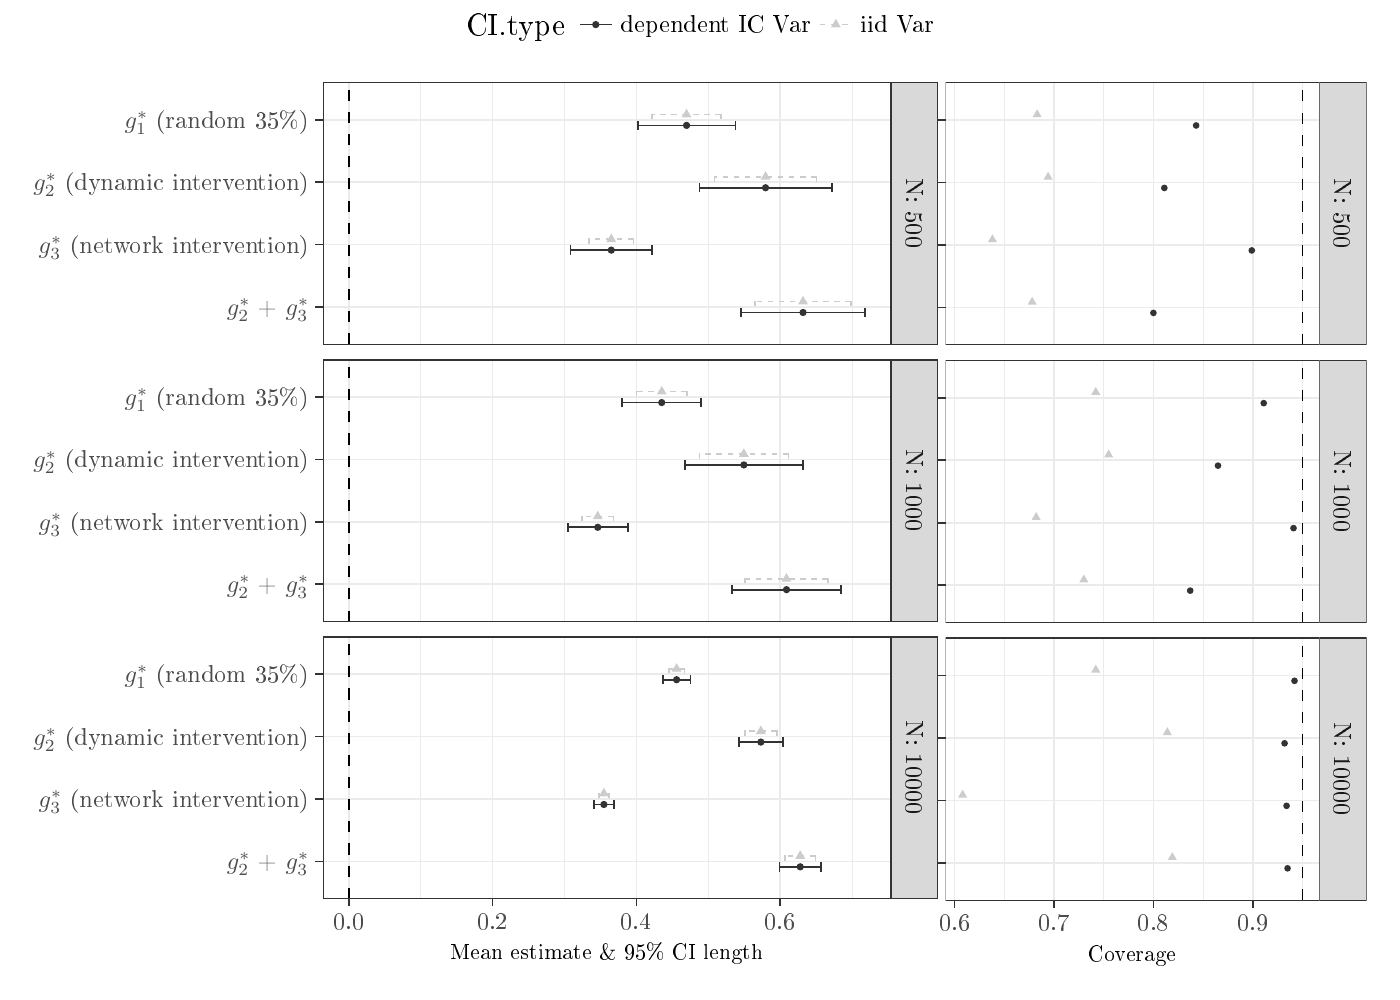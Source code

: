 % Created by tikzDevice version 0.10.1 on 2017-09-20 15:50:57
% !TEX encoding = UTF-8 Unicode
\documentclass[english]{article}
\nonstopmode

\usepackage{tikz}

\usepackage[active,tightpage,psfixbb]{preview}

\PreviewEnvironment{pgfpicture}

\setlength\PreviewBorder{0pt}

\newcommand{\SweaveOpts}[1]{}  % do not interfere with LaTeX
\newcommand{\SweaveInput}[1]{} % because they are not real TeX commands
\newcommand{\Sexpr}[1]{}       % will only be parsed by R

 % \documentclass[a4paper]{article}
\usepackage[T1]{fontenc}
\usepackage[latin9]{inputenc} % \usepackage[utf8]{inputenc}
\usepackage{geometry}
% \geometry{verbose,tmargin=2cm,bmargin=2cm,lmargin=3cm,rmargin=3cm}
\usepackage{amsthm, amsmath,amssymb} % ,amsfonts
\usepackage{setspace}
\usepackage{esint}
\usepackage[authoryear]{natbib}
\onehalfspacing

\makeatletter
\usepackage{authblk}
\usepackage[multiple]{footmisc}
\usepackage{pdflscape}
\usepackage{booktabs}

% \usepackage{jheppub}
%%\usepackage[round]{natbib}
\usepackage[colorlinks=true,urlcolor=blue]{hyperref}
\usepackage{graphicx}
\usepackage{pdflscape}
\usepackage{color}
\usepackage{float}

\definecolor{blue}{rgb}{.2,.2,.7}
\definecolor{red}{rgb}{.7,.2,.2}
\definecolor{green}{rgb}{0,.6,.3}
\definecolor{gray}{rgb}{0.45,0.45,0.45}
\newcommand{\btext}[1]{\textcolor{blue}{#1}}
\newcommand{\rtext}[1]{\textcolor{red}{#1}}
\newcommand{\gtext}[1]{\textcolor{green}{#1}}
\newcommand{\wtext}[1]{\textcolor{white}{#1}}
\newcommand{\old}[1]{\textcolor{gray}{#1}}
\definecolor{gray90}{RGB}{229,229,229}
\definecolor{gray77}{RGB}{196,196,196}
\definecolor{gray60}{RGB}{153,153,153}

\renewcommand{\thefootnote}{\alph{footnote}}
%%\newcommand{\acronym}[1]{\textsc{#1}}
%%\newcommand{\class}[1]{\mbox{\textsf{#1}}}
\newcommand{\code}[1]{\mbox{\texttt{#1}}}
\newcommand{\pkg}[1]{{\normalfont\fontseries{b}\selectfont #1}}
\newcommand{\proglang}[1]{\textsf{#1}}

\newcommand\XOR{\mathbin{\char`\^}}
\newcommand\independent{\protect\mathpalette{\protect\independenT}{\perp}}
\def\independenT#1#2{\mathrel{\rlap{$#1#2$}\mkern2mu{#1#2}}}

\theoremstyle{plain}
\newtheorem*{thm*}{\protect\theoremname}
\theoremstyle{plain}
\newtheorem*{lem*}{\protect\lemmaname}

\makeatother
\usepackage{babel}
\providecommand{\lemmaname}{Lemma}
\providecommand{\theoremname}{Theorem}


%\VignetteEngine{knitr::knitr}
%\VignetteIndexEntry{Introduction}



\begin{document}

\begin{tikzpicture}[x=1pt,y=1pt]
\definecolor{fillColor}{RGB}{255,255,255}
\path[use as bounding box,fill=fillColor,fill opacity=0.00] (0,0) rectangle (505.89,361.35);
\begin{scope}
\path[clip] (  0.00,  0.00) rectangle (505.89,361.35);
\definecolor{fillColor}{RGB}{255,255,255}

\path[fill=fillColor] (162.70,339.55) rectangle (343.19,365.38);
\end{scope}
\begin{scope}
\path[clip] (  0.00,  0.00) rectangle (505.89,361.35);
\definecolor{drawColor}{RGB}{0,0,0}

\node[text=drawColor,anchor=base west,inner sep=0pt, outer sep=0pt, scale=  1.10] at (168.39,348.68) {CI.type};
\end{scope}
\begin{scope}
\path[clip] (  0.00,  0.00) rectangle (505.89,361.35);
\definecolor{fillColor}{RGB}{255,255,255}

\path[fill=fillColor] (208.05,345.24) rectangle (222.51,359.69);
\end{scope}
\begin{scope}
\path[clip] (  0.00,  0.00) rectangle (505.89,361.35);
\definecolor{fillColor}{gray}{0.20}

\path[fill=fillColor] (215.28,352.46) circle (  1.32);
\end{scope}
\begin{scope}
\path[clip] (  0.00,  0.00) rectangle (505.89,361.35);
\definecolor{drawColor}{gray}{0.20}

\path[draw=drawColor,line width= 0.6pt,line join=round] (209.50,352.46) -- (221.06,352.46);
\end{scope}
\begin{scope}
\path[clip] (  0.00,  0.00) rectangle (505.89,361.35);
\definecolor{fillColor}{RGB}{255,255,255}

\path[fill=fillColor] (294.82,345.24) rectangle (309.27,359.69);
\end{scope}
\begin{scope}
\path[clip] (  0.00,  0.00) rectangle (505.89,361.35);
\definecolor{fillColor}{gray}{0.80}

\path[fill=fillColor] (302.04,354.52) --
	(303.82,351.44) --
	(300.27,351.44) --
	cycle;
\end{scope}
\begin{scope}
\path[clip] (  0.00,  0.00) rectangle (505.89,361.35);
\definecolor{drawColor}{gray}{0.80}

\path[draw=drawColor,line width= 0.6pt,dash pattern=on 2pt off 2pt ,line join=round] (296.26,352.46) -- (307.83,352.46);
\end{scope}
\begin{scope}
\path[clip] (  0.00,  0.00) rectangle (505.89,361.35);
\definecolor{drawColor}{RGB}{0,0,0}

\node[text=drawColor,anchor=base west,inner sep=0pt, outer sep=0pt, scale=  0.88] at (224.31,349.43) {dependent IC Var};
\end{scope}
\begin{scope}
\path[clip] (  0.00,  0.00) rectangle (505.89,361.35);
\definecolor{drawColor}{RGB}{0,0,0}

\node[text=drawColor,anchor=base west,inner sep=0pt, outer sep=0pt, scale=  0.88] at (311.08,349.43) {iid Var};
\end{scope}
\begin{scope}
\path[clip] (  0.00,  0.00) rectangle (338.95,343.58);
\definecolor{drawColor}{RGB}{255,255,255}
\definecolor{fillColor}{RGB}{255,255,255}

\path[draw=drawColor,line width= 0.6pt,line join=round,line cap=round,fill=fillColor] (  0.00,  0.00) rectangle (338.95,343.58);
\end{scope}
\begin{scope}
\path[clip] (116.73,236.88) rectangle (321.89,331.53);
\definecolor{fillColor}{RGB}{255,255,255}

\path[fill=fillColor] (116.73,236.88) rectangle (321.89,331.53);
\definecolor{drawColor}{gray}{0.92}

\path[draw=drawColor,line width= 0.3pt,line join=round] (152.03,236.88) --
	(152.03,331.53);

\path[draw=drawColor,line width= 0.3pt,line join=round] (203.97,236.88) --
	(203.97,331.53);

\path[draw=drawColor,line width= 0.3pt,line join=round] (255.92,236.88) --
	(255.92,331.53);

\path[draw=drawColor,line width= 0.3pt,line join=round] (307.86,236.88) --
	(307.86,331.53);

\path[draw=drawColor,line width= 0.6pt,line join=round] (116.73,250.40) --
	(321.89,250.40);

\path[draw=drawColor,line width= 0.6pt,line join=round] (116.73,272.94) --
	(321.89,272.94);

\path[draw=drawColor,line width= 0.6pt,line join=round] (116.73,295.47) --
	(321.89,295.47);

\path[draw=drawColor,line width= 0.6pt,line join=round] (116.73,318.01) --
	(321.89,318.01);

\path[draw=drawColor,line width= 0.6pt,line join=round] (126.06,236.88) --
	(126.06,331.53);

\path[draw=drawColor,line width= 0.6pt,line join=round] (178.00,236.88) --
	(178.00,331.53);

\path[draw=drawColor,line width= 0.6pt,line join=round] (229.94,236.88) --
	(229.94,331.53);

\path[draw=drawColor,line width= 0.6pt,line join=round] (281.89,236.88) --
	(281.89,331.53);
\definecolor{fillColor}{gray}{0.80}

\path[fill=fillColor] (290.17,254.42) --
	(291.94,251.35) --
	(288.39,251.35) --
	cycle;
\definecolor{fillColor}{gray}{0.20}

\path[fill=fillColor] (290.17,248.43) circle (  1.32);
\definecolor{fillColor}{gray}{0.80}

\path[fill=fillColor] (220.88,276.96) --
	(222.66,273.88) --
	(219.11,273.88) --
	cycle;
\definecolor{fillColor}{gray}{0.20}

\path[fill=fillColor] (220.88,270.96) circle (  1.32);
\definecolor{fillColor}{gray}{0.80}

\path[fill=fillColor] (276.63,299.50) --
	(278.41,296.42) --
	(274.86,296.42) --
	cycle;
\definecolor{fillColor}{gray}{0.20}

\path[fill=fillColor] (276.63,293.50) circle (  1.32);
\definecolor{fillColor}{gray}{0.80}

\path[fill=fillColor] (248.09,322.04) --
	(249.87,318.96) --
	(246.31,318.96) --
	cycle;
\definecolor{fillColor}{gray}{0.20}

\path[fill=fillColor] (248.09,316.04) circle (  1.32);
\definecolor{drawColor}{gray}{0.80}

\path[draw=drawColor,line width= 0.6pt,dash pattern=on 2pt off 2pt ,line join=round] (307.43,250.68) --
	(307.43,254.06);

\path[draw=drawColor,line width= 0.6pt,dash pattern=on 2pt off 2pt ,line join=round] (307.43,252.37) --
	(272.91,252.37);

\path[draw=drawColor,line width= 0.6pt,dash pattern=on 2pt off 2pt ,line join=round] (272.91,250.68) --
	(272.91,254.06);
\definecolor{drawColor}{gray}{0.20}

\path[draw=drawColor,line width= 0.6pt,line join=round] (312.56,246.74) --
	(312.56,250.12);

\path[draw=drawColor,line width= 0.6pt,line join=round] (312.56,248.43) --
	(267.77,248.43);

\path[draw=drawColor,line width= 0.6pt,line join=round] (267.77,246.74) --
	(267.77,250.12);
\definecolor{drawColor}{gray}{0.80}

\path[draw=drawColor,line width= 0.6pt,dash pattern=on 2pt off 2pt ,line join=round] (228.91,273.22) --
	(228.91,276.60);

\path[draw=drawColor,line width= 0.6pt,dash pattern=on 2pt off 2pt ,line join=round] (228.91,274.91) --
	(212.86,274.91);

\path[draw=drawColor,line width= 0.6pt,dash pattern=on 2pt off 2pt ,line join=round] (212.86,273.22) --
	(212.86,276.60);
\definecolor{drawColor}{gray}{0.20}

\path[draw=drawColor,line width= 0.6pt,line join=round] (235.66,269.27) --
	(235.66,272.66);

\path[draw=drawColor,line width= 0.6pt,line join=round] (235.66,270.96) --
	(206.11,270.96);

\path[draw=drawColor,line width= 0.6pt,line join=round] (206.11,269.27) --
	(206.11,272.66);
\definecolor{drawColor}{gray}{0.80}

\path[draw=drawColor,line width= 0.6pt,dash pattern=on 2pt off 2pt ,line join=round] (295.08,295.76) --
	(295.08,299.14);

\path[draw=drawColor,line width= 0.6pt,dash pattern=on 2pt off 2pt ,line join=round] (295.08,297.45) --
	(258.19,297.45);

\path[draw=drawColor,line width= 0.6pt,dash pattern=on 2pt off 2pt ,line join=round] (258.19,295.76) --
	(258.19,299.14);
\definecolor{drawColor}{gray}{0.20}

\path[draw=drawColor,line width= 0.6pt,line join=round] (300.55,291.81) --
	(300.55,295.19);

\path[draw=drawColor,line width= 0.6pt,line join=round] (300.55,293.50) --
	(252.72,293.50);

\path[draw=drawColor,line width= 0.6pt,line join=round] (252.72,291.81) --
	(252.72,295.19);
\definecolor{drawColor}{gray}{0.80}

\path[draw=drawColor,line width= 0.6pt,dash pattern=on 2pt off 2pt ,line join=round] (260.53,318.29) --
	(260.53,321.67);

\path[draw=drawColor,line width= 0.6pt,dash pattern=on 2pt off 2pt ,line join=round] (260.53,319.98) --
	(235.65,319.98);

\path[draw=drawColor,line width= 0.6pt,dash pattern=on 2pt off 2pt ,line join=round] (235.65,318.29) --
	(235.65,321.67);
\definecolor{drawColor}{gray}{0.20}

\path[draw=drawColor,line width= 0.6pt,line join=round] (265.74,314.35) --
	(265.74,317.73);

\path[draw=drawColor,line width= 0.6pt,line join=round] (265.74,316.04) --
	(230.43,316.04);

\path[draw=drawColor,line width= 0.6pt,line join=round] (230.43,314.35) --
	(230.43,317.73);
\definecolor{drawColor}{RGB}{0,0,0}

\path[draw=drawColor,line width= 0.6pt,dash pattern=on 4pt off 4pt ,line join=round] (126.06,236.88) -- (126.06,331.53);
\definecolor{drawColor}{gray}{0.20}

\path[draw=drawColor,line width= 0.6pt,line join=round,line cap=round] (116.73,236.88) rectangle (321.89,331.53);
\end{scope}
\begin{scope}
\path[clip] (116.73,136.72) rectangle (321.89,231.38);
\definecolor{fillColor}{RGB}{255,255,255}

\path[fill=fillColor] (116.73,136.72) rectangle (321.89,231.38);
\definecolor{drawColor}{gray}{0.92}

\path[draw=drawColor,line width= 0.3pt,line join=round] (152.03,136.72) --
	(152.03,231.38);

\path[draw=drawColor,line width= 0.3pt,line join=round] (203.97,136.72) --
	(203.97,231.38);

\path[draw=drawColor,line width= 0.3pt,line join=round] (255.92,136.72) --
	(255.92,231.38);

\path[draw=drawColor,line width= 0.3pt,line join=round] (307.86,136.72) --
	(307.86,231.38);

\path[draw=drawColor,line width= 0.6pt,line join=round] (116.73,150.24) --
	(321.89,150.24);

\path[draw=drawColor,line width= 0.6pt,line join=round] (116.73,172.78) --
	(321.89,172.78);

\path[draw=drawColor,line width= 0.6pt,line join=round] (116.73,195.32) --
	(321.89,195.32);

\path[draw=drawColor,line width= 0.6pt,line join=round] (116.73,217.86) --
	(321.89,217.86);

\path[draw=drawColor,line width= 0.6pt,line join=round] (126.06,136.72) --
	(126.06,231.38);

\path[draw=drawColor,line width= 0.6pt,line join=round] (178.00,136.72) --
	(178.00,231.38);

\path[draw=drawColor,line width= 0.6pt,line join=round] (229.94,136.72) --
	(229.94,231.38);

\path[draw=drawColor,line width= 0.6pt,line join=round] (281.89,136.72) --
	(281.89,231.38);
\definecolor{fillColor}{gray}{0.80}

\path[fill=fillColor] (284.20,154.27) --
	(285.97,151.19) --
	(282.42,151.19) --
	cycle;
\definecolor{fillColor}{gray}{0.20}

\path[fill=fillColor] (284.20,148.27) circle (  1.32);
\definecolor{fillColor}{gray}{0.80}

\path[fill=fillColor] (216.00,176.80) --
	(217.77,173.73) --
	(214.22,173.73) --
	cycle;
\definecolor{fillColor}{gray}{0.20}

\path[fill=fillColor] (216.00,170.81) circle (  1.32);
\definecolor{fillColor}{gray}{0.80}

\path[fill=fillColor] (268.80,199.34) --
	(270.58,196.26) --
	(267.02,196.26) --
	cycle;
\definecolor{fillColor}{gray}{0.20}

\path[fill=fillColor] (268.80,193.35) circle (  1.32);
\definecolor{fillColor}{gray}{0.80}

\path[fill=fillColor] (239.11,221.88) --
	(240.89,218.80) --
	(237.33,218.80) --
	cycle;
\definecolor{fillColor}{gray}{0.20}

\path[fill=fillColor] (239.11,215.88) circle (  1.32);
\definecolor{drawColor}{gray}{0.80}

\path[draw=drawColor,line width= 0.6pt,dash pattern=on 2pt off 2pt ,line join=round] (299.11,150.53) --
	(299.11,153.91);

\path[draw=drawColor,line width= 0.6pt,dash pattern=on 2pt off 2pt ,line join=round] (299.11,152.22) --
	(269.28,152.22);

\path[draw=drawColor,line width= 0.6pt,dash pattern=on 2pt off 2pt ,line join=round] (269.28,150.53) --
	(269.28,153.91);
\definecolor{drawColor}{gray}{0.20}

\path[draw=drawColor,line width= 0.6pt,line join=round] (304.01,146.58) --
	(304.01,149.96);

\path[draw=drawColor,line width= 0.6pt,line join=round] (304.01,148.27) --
	(264.39,148.27);

\path[draw=drawColor,line width= 0.6pt,line join=round] (264.39,146.58) --
	(264.39,149.96);
\definecolor{drawColor}{gray}{0.80}

\path[draw=drawColor,line width= 0.6pt,dash pattern=on 2pt off 2pt ,line join=round] (221.63,173.06) --
	(221.63,176.44);

\path[draw=drawColor,line width= 0.6pt,dash pattern=on 2pt off 2pt ,line join=round] (221.63,174.75) --
	(210.37,174.75);

\path[draw=drawColor,line width= 0.6pt,dash pattern=on 2pt off 2pt ,line join=round] (210.37,173.06) --
	(210.37,176.44);
\definecolor{drawColor}{gray}{0.20}

\path[draw=drawColor,line width= 0.6pt,line join=round] (226.85,169.12) --
	(226.85,172.50);

\path[draw=drawColor,line width= 0.6pt,line join=round] (226.85,170.81) --
	(205.14,170.81);

\path[draw=drawColor,line width= 0.6pt,line join=round] (205.14,169.12) --
	(205.14,172.50);
\definecolor{drawColor}{gray}{0.80}

\path[draw=drawColor,line width= 0.6pt,dash pattern=on 2pt off 2pt ,line join=round] (284.88,195.60) --
	(284.88,198.98);

\path[draw=drawColor,line width= 0.6pt,dash pattern=on 2pt off 2pt ,line join=round] (284.88,197.29) --
	(252.72,197.29);

\path[draw=drawColor,line width= 0.6pt,dash pattern=on 2pt off 2pt ,line join=round] (252.72,195.60) --
	(252.72,198.98);
\definecolor{drawColor}{gray}{0.20}

\path[draw=drawColor,line width= 0.6pt,line join=round] (290.17,191.66) --
	(290.17,195.04);

\path[draw=drawColor,line width= 0.6pt,line join=round] (290.17,193.35) --
	(247.43,193.35);

\path[draw=drawColor,line width= 0.6pt,line join=round] (247.43,191.66) --
	(247.43,195.04);
\definecolor{drawColor}{gray}{0.80}

\path[draw=drawColor,line width= 0.6pt,dash pattern=on 2pt off 2pt ,line join=round] (248.25,218.14) --
	(248.25,221.52);

\path[draw=drawColor,line width= 0.6pt,dash pattern=on 2pt off 2pt ,line join=round] (248.25,219.83) --
	(229.97,219.83);

\path[draw=drawColor,line width= 0.6pt,dash pattern=on 2pt off 2pt ,line join=round] (229.97,218.14) --
	(229.97,221.52);
\definecolor{drawColor}{gray}{0.20}

\path[draw=drawColor,line width= 0.6pt,line join=round] (253.35,214.19) --
	(253.35,217.57);

\path[draw=drawColor,line width= 0.6pt,line join=round] (253.35,215.88) --
	(224.86,215.88);

\path[draw=drawColor,line width= 0.6pt,line join=round] (224.86,214.19) --
	(224.86,217.57);
\definecolor{drawColor}{RGB}{0,0,0}

\path[draw=drawColor,line width= 0.6pt,dash pattern=on 4pt off 4pt ,line join=round] (126.06,136.72) -- (126.06,231.38);
\definecolor{drawColor}{gray}{0.20}

\path[draw=drawColor,line width= 0.6pt,line join=round,line cap=round] (116.73,136.72) rectangle (321.89,231.38);
\end{scope}
\begin{scope}
\path[clip] (116.73, 36.56) rectangle (321.89,131.22);
\definecolor{fillColor}{RGB}{255,255,255}

\path[fill=fillColor] (116.73, 36.56) rectangle (321.89,131.22);
\definecolor{drawColor}{gray}{0.92}

\path[draw=drawColor,line width= 0.3pt,line join=round] (152.03, 36.56) --
	(152.03,131.22);

\path[draw=drawColor,line width= 0.3pt,line join=round] (203.97, 36.56) --
	(203.97,131.22);

\path[draw=drawColor,line width= 0.3pt,line join=round] (255.92, 36.56) --
	(255.92,131.22);

\path[draw=drawColor,line width= 0.3pt,line join=round] (307.86, 36.56) --
	(307.86,131.22);

\path[draw=drawColor,line width= 0.6pt,line join=round] (116.73, 50.09) --
	(321.89, 50.09);

\path[draw=drawColor,line width= 0.6pt,line join=round] (116.73, 72.62) --
	(321.89, 72.62);

\path[draw=drawColor,line width= 0.6pt,line join=round] (116.73, 95.16) --
	(321.89, 95.16);

\path[draw=drawColor,line width= 0.6pt,line join=round] (116.73,117.70) --
	(321.89,117.70);

\path[draw=drawColor,line width= 0.6pt,line join=round] (126.06, 36.56) --
	(126.06,131.22);

\path[draw=drawColor,line width= 0.6pt,line join=round] (178.00, 36.56) --
	(178.00,131.22);

\path[draw=drawColor,line width= 0.6pt,line join=round] (229.94, 36.56) --
	(229.94,131.22);

\path[draw=drawColor,line width= 0.6pt,line join=round] (281.89, 36.56) --
	(281.89,131.22);
\definecolor{fillColor}{gray}{0.80}

\path[fill=fillColor] (289.16, 54.11) --
	(290.94, 51.03) --
	(287.38, 51.03) --
	cycle;
\definecolor{fillColor}{gray}{0.20}

\path[fill=fillColor] (289.16, 48.12) circle (  1.32);
\definecolor{fillColor}{gray}{0.80}

\path[fill=fillColor] (218.22, 76.65) --
	(220.00, 73.57) --
	(216.44, 73.57) --
	cycle;
\definecolor{fillColor}{gray}{0.20}

\path[fill=fillColor] (218.22, 70.65) circle (  1.32);
\definecolor{fillColor}{gray}{0.80}

\path[fill=fillColor] (274.93, 99.19) --
	(276.71, 96.11) --
	(273.15, 96.11) --
	cycle;
\definecolor{fillColor}{gray}{0.20}

\path[fill=fillColor] (274.93, 93.19) circle (  1.32);
\definecolor{fillColor}{gray}{0.80}

\path[fill=fillColor] (244.49,121.72) --
	(246.27,118.64) --
	(242.71,118.64) --
	cycle;
\definecolor{fillColor}{gray}{0.20}

\path[fill=fillColor] (244.49,115.73) circle (  1.32);
\definecolor{drawColor}{gray}{0.80}

\path[draw=drawColor,line width= 0.6pt,dash pattern=on 2pt off 2pt ,line join=round] (294.70, 50.37) --
	(294.70, 53.75);

\path[draw=drawColor,line width= 0.6pt,dash pattern=on 2pt off 2pt ,line join=round] (294.70, 52.06) --
	(283.62, 52.06);

\path[draw=drawColor,line width= 0.6pt,dash pattern=on 2pt off 2pt ,line join=round] (283.62, 50.37) --
	(283.62, 53.75);
\definecolor{drawColor}{gray}{0.20}

\path[draw=drawColor,line width= 0.6pt,line join=round] (296.69, 46.42) --
	(296.69, 49.81);

\path[draw=drawColor,line width= 0.6pt,line join=round] (296.69, 48.12) --
	(281.62, 48.12);

\path[draw=drawColor,line width= 0.6pt,line join=round] (281.62, 46.42) --
	(281.62, 49.81);
\definecolor{drawColor}{gray}{0.80}

\path[draw=drawColor,line width= 0.6pt,dash pattern=on 2pt off 2pt ,line join=round] (220.00, 72.91) --
	(220.00, 76.29);

\path[draw=drawColor,line width= 0.6pt,dash pattern=on 2pt off 2pt ,line join=round] (220.00, 74.60) --
	(216.44, 74.60);

\path[draw=drawColor,line width= 0.6pt,dash pattern=on 2pt off 2pt ,line join=round] (216.44, 72.91) --
	(216.44, 76.29);
\definecolor{drawColor}{gray}{0.20}

\path[draw=drawColor,line width= 0.6pt,line join=round] (221.85, 68.96) --
	(221.85, 72.34);

\path[draw=drawColor,line width= 0.6pt,line join=round] (221.85, 70.65) --
	(214.59, 70.65);

\path[draw=drawColor,line width= 0.6pt,line join=round] (214.59, 68.96) --
	(214.59, 72.34);
\definecolor{drawColor}{gray}{0.80}

\path[draw=drawColor,line width= 0.6pt,dash pattern=on 2pt off 2pt ,line join=round] (280.69, 95.44) --
	(280.69, 98.82);

\path[draw=drawColor,line width= 0.6pt,dash pattern=on 2pt off 2pt ,line join=round] (280.69, 97.13) --
	(269.16, 97.13);

\path[draw=drawColor,line width= 0.6pt,dash pattern=on 2pt off 2pt ,line join=round] (269.16, 95.44) --
	(269.16, 98.82);
\definecolor{drawColor}{gray}{0.20}

\path[draw=drawColor,line width= 0.6pt,line join=round] (282.84, 91.50) --
	(282.84, 94.88);

\path[draw=drawColor,line width= 0.6pt,line join=round] (282.84, 93.19) --
	(267.02, 93.19);

\path[draw=drawColor,line width= 0.6pt,line join=round] (267.02, 91.50) --
	(267.02, 94.88);
\definecolor{drawColor}{gray}{0.80}

\path[draw=drawColor,line width= 0.6pt,dash pattern=on 2pt off 2pt ,line join=round] (247.34,117.98) --
	(247.34,121.36);

\path[draw=drawColor,line width= 0.6pt,dash pattern=on 2pt off 2pt ,line join=round] (247.34,119.67) --
	(241.64,119.67);

\path[draw=drawColor,line width= 0.6pt,dash pattern=on 2pt off 2pt ,line join=round] (241.64,117.98) --
	(241.64,121.36);
\definecolor{drawColor}{gray}{0.20}

\path[draw=drawColor,line width= 0.6pt,line join=round] (249.50,114.04) --
	(249.50,117.42);

\path[draw=drawColor,line width= 0.6pt,line join=round] (249.50,115.73) --
	(239.48,115.73);

\path[draw=drawColor,line width= 0.6pt,line join=round] (239.48,114.04) --
	(239.48,117.42);
\definecolor{drawColor}{RGB}{0,0,0}

\path[draw=drawColor,line width= 0.6pt,dash pattern=on 4pt off 4pt ,line join=round] (126.06, 36.56) -- (126.06,131.22);
\definecolor{drawColor}{gray}{0.20}

\path[draw=drawColor,line width= 0.6pt,line join=round,line cap=round] (116.73, 36.56) rectangle (321.89,131.22);
\end{scope}
\begin{scope}
\path[clip] (321.89,236.88) rectangle (338.95,331.53);
\definecolor{drawColor}{gray}{0.20}
\definecolor{fillColor}{gray}{0.85}

\path[draw=drawColor,line width= 0.6pt,line join=round,line cap=round,fill=fillColor] (321.89,236.88) rectangle (338.95,331.53);
\definecolor{drawColor}{gray}{0.10}

\node[text=drawColor,rotate=-90.00,anchor=base,inner sep=0pt, outer sep=0pt, scale=  0.88] at (327.39,284.21) {N: 500};
\end{scope}
\begin{scope}
\path[clip] (321.89,136.72) rectangle (338.95,231.38);
\definecolor{drawColor}{gray}{0.20}
\definecolor{fillColor}{gray}{0.85}

\path[draw=drawColor,line width= 0.6pt,line join=round,line cap=round,fill=fillColor] (321.89,136.72) rectangle (338.95,231.38);
\definecolor{drawColor}{gray}{0.10}

\node[text=drawColor,rotate=-90.00,anchor=base,inner sep=0pt, outer sep=0pt, scale=  0.88] at (327.39,184.05) {N: 1000};
\end{scope}
\begin{scope}
\path[clip] (321.89, 36.56) rectangle (338.95,131.22);
\definecolor{drawColor}{gray}{0.20}
\definecolor{fillColor}{gray}{0.85}

\path[draw=drawColor,line width= 0.6pt,line join=round,line cap=round,fill=fillColor] (321.89, 36.56) rectangle (338.95,131.22);
\definecolor{drawColor}{gray}{0.10}

\node[text=drawColor,rotate=-90.00,anchor=base,inner sep=0pt, outer sep=0pt, scale=  0.88] at (327.39, 83.89) {N: 10000};
\end{scope}
\begin{scope}
\path[clip] (  0.00,  0.00) rectangle (505.89,361.35);
\definecolor{drawColor}{gray}{0.20}

\path[draw=drawColor,line width= 0.6pt,line join=round] (126.06, 33.81) --
	(126.06, 36.56);

\path[draw=drawColor,line width= 0.6pt,line join=round] (178.00, 33.81) --
	(178.00, 36.56);

\path[draw=drawColor,line width= 0.6pt,line join=round] (229.94, 33.81) --
	(229.94, 36.56);

\path[draw=drawColor,line width= 0.6pt,line join=round] (281.89, 33.81) --
	(281.89, 36.56);
\end{scope}
\begin{scope}
\path[clip] (  0.00,  0.00) rectangle (505.89,361.35);
\definecolor{drawColor}{gray}{0.30}

\node[text=drawColor,anchor=base,inner sep=0pt, outer sep=0pt, scale=  0.88] at (126.06, 25.55) {0.0};

\node[text=drawColor,anchor=base,inner sep=0pt, outer sep=0pt, scale=  0.88] at (178.00, 25.55) {0.2};

\node[text=drawColor,anchor=base,inner sep=0pt, outer sep=0pt, scale=  0.88] at (229.94, 25.55) {0.4};

\node[text=drawColor,anchor=base,inner sep=0pt, outer sep=0pt, scale=  0.88] at (281.89, 25.55) {0.6};
\end{scope}
\begin{scope}
\path[clip] (  0.00,  0.00) rectangle (505.89,361.35);
\definecolor{drawColor}{gray}{0.30}

\node[text=drawColor,anchor=base east,inner sep=0pt, outer sep=0pt, scale=  0.88] at (111.78,247.37) {$g^*_2$ + $g^*_3$};

\node[text=drawColor,anchor=base east,inner sep=0pt, outer sep=0pt, scale=  0.88] at (111.78,269.91) {$g^*_3$ (network intervention)};

\node[text=drawColor,anchor=base east,inner sep=0pt, outer sep=0pt, scale=  0.88] at (111.78,292.44) {$g^*_2$ (dynamic intervention)};

\node[text=drawColor,anchor=base east,inner sep=0pt, outer sep=0pt, scale=  0.88] at (111.78,314.98) {$g^*_1$ (random 35\%)};
\end{scope}
\begin{scope}
\path[clip] (  0.00,  0.00) rectangle (505.89,361.35);
\definecolor{drawColor}{gray}{0.20}

\path[draw=drawColor,line width= 0.6pt,line join=round] (113.98,250.40) --
	(116.73,250.40);

\path[draw=drawColor,line width= 0.6pt,line join=round] (113.98,272.94) --
	(116.73,272.94);

\path[draw=drawColor,line width= 0.6pt,line join=round] (113.98,295.47) --
	(116.73,295.47);

\path[draw=drawColor,line width= 0.6pt,line join=round] (113.98,318.01) --
	(116.73,318.01);
\end{scope}
\begin{scope}
\path[clip] (  0.00,  0.00) rectangle (505.89,361.35);
\definecolor{drawColor}{gray}{0.30}

\node[text=drawColor,anchor=base east,inner sep=0pt, outer sep=0pt, scale=  0.88] at (111.78,147.21) {$g^*_2$ + $g^*_3$};

\node[text=drawColor,anchor=base east,inner sep=0pt, outer sep=0pt, scale=  0.88] at (111.78,169.75) {$g^*_3$ (network intervention)};

\node[text=drawColor,anchor=base east,inner sep=0pt, outer sep=0pt, scale=  0.88] at (111.78,192.29) {$g^*_2$ (dynamic intervention)};

\node[text=drawColor,anchor=base east,inner sep=0pt, outer sep=0pt, scale=  0.88] at (111.78,214.82) {$g^*_1$ (random 35\%)};
\end{scope}
\begin{scope}
\path[clip] (  0.00,  0.00) rectangle (505.89,361.35);
\definecolor{drawColor}{gray}{0.20}

\path[draw=drawColor,line width= 0.6pt,line join=round] (113.98,150.24) --
	(116.73,150.24);

\path[draw=drawColor,line width= 0.6pt,line join=round] (113.98,172.78) --
	(116.73,172.78);

\path[draw=drawColor,line width= 0.6pt,line join=round] (113.98,195.32) --
	(116.73,195.32);

\path[draw=drawColor,line width= 0.6pt,line join=round] (113.98,217.86) --
	(116.73,217.86);
\end{scope}
\begin{scope}
\path[clip] (  0.00,  0.00) rectangle (505.89,361.35);
\definecolor{drawColor}{gray}{0.30}

\node[text=drawColor,anchor=base east,inner sep=0pt, outer sep=0pt, scale=  0.88] at (111.78, 47.06) {$g^*_2$ + $g^*_3$};

\node[text=drawColor,anchor=base east,inner sep=0pt, outer sep=0pt, scale=  0.88] at (111.78, 69.59) {$g^*_3$ (network intervention)};

\node[text=drawColor,anchor=base east,inner sep=0pt, outer sep=0pt, scale=  0.88] at (111.78, 92.13) {$g^*_2$ (dynamic intervention)};

\node[text=drawColor,anchor=base east,inner sep=0pt, outer sep=0pt, scale=  0.88] at (111.78,114.67) {$g^*_1$ (random 35\%)};
\end{scope}
\begin{scope}
\path[clip] (  0.00,  0.00) rectangle (505.89,361.35);
\definecolor{drawColor}{gray}{0.20}

\path[draw=drawColor,line width= 0.6pt,line join=round] (113.98, 50.09) --
	(116.73, 50.09);

\path[draw=drawColor,line width= 0.6pt,line join=round] (113.98, 72.62) --
	(116.73, 72.62);

\path[draw=drawColor,line width= 0.6pt,line join=round] (113.98, 95.16) --
	(116.73, 95.16);

\path[draw=drawColor,line width= 0.6pt,line join=round] (113.98,117.70) --
	(116.73,117.70);
\end{scope}
\begin{scope}
\path[clip] (  0.00,  0.00) rectangle (505.89,361.35);
\definecolor{drawColor}{RGB}{0,0,0}

\node[text=drawColor,anchor=base,inner sep=0pt, outer sep=0pt, scale=  0.80] at (219.31, 14.54) {Mean estimate \& 95\% CI length};
\end{scope}
\begin{scope}
\path[clip] (338.95,  0.00) rectangle (505.89,343.58);
\definecolor{drawColor}{RGB}{255,255,255}
\definecolor{fillColor}{RGB}{255,255,255}

\path[draw=drawColor,line width= 0.6pt,line join=round,line cap=round,fill=fillColor] (338.95,  0.00) rectangle (505.89,343.58);
\end{scope}
\begin{scope}
\path[clip] (341.70,236.69) rectangle (476.78,331.53);
\definecolor{fillColor}{RGB}{255,255,255}

\path[fill=fillColor] (341.70,236.69) rectangle (476.78,331.53);
\definecolor{drawColor}{gray}{0.92}

\path[draw=drawColor,line width= 0.3pt,line join=round] (362.92,236.69) --
	(362.92,331.53);

\path[draw=drawColor,line width= 0.3pt,line join=round] (398.83,236.69) --
	(398.83,331.53);

\path[draw=drawColor,line width= 0.3pt,line join=round] (434.74,236.69) --
	(434.74,331.53);

\path[draw=drawColor,line width= 0.3pt,line join=round] (470.64,236.69) --
	(470.64,331.53);

\path[draw=drawColor,line width= 0.6pt,line join=round] (341.70,250.24) --
	(476.78,250.24);

\path[draw=drawColor,line width= 0.6pt,line join=round] (341.70,272.82) --
	(476.78,272.82);

\path[draw=drawColor,line width= 0.6pt,line join=round] (341.70,295.40) --
	(476.78,295.40);

\path[draw=drawColor,line width= 0.6pt,line join=round] (341.70,317.98) --
	(476.78,317.98);

\path[draw=drawColor,line width= 0.6pt,line join=round] (344.96,236.69) --
	(344.96,331.53);

\path[draw=drawColor,line width= 0.6pt,line join=round] (380.87,236.69) --
	(380.87,331.53);

\path[draw=drawColor,line width= 0.6pt,line join=round] (416.78,236.69) --
	(416.78,331.53);

\path[draw=drawColor,line width= 0.6pt,line join=round] (452.69,236.69) --
	(452.69,331.53);
\definecolor{fillColor}{gray}{0.80}

\path[fill=fillColor] (372.97,254.10) --
	(374.61,251.27) --
	(371.34,251.27) --
	cycle;
\definecolor{fillColor}{gray}{0.20}

\path[fill=fillColor] (416.78,248.27) circle (  1.21);
\definecolor{fillColor}{gray}{0.80}

\path[fill=fillColor] (358.61,276.68) --
	(360.24,273.86) --
	(356.98,273.86) --
	cycle;
\definecolor{fillColor}{gray}{0.20}

\path[fill=fillColor] (452.33,270.85) circle (  1.21);
\definecolor{fillColor}{gray}{0.80}

\path[fill=fillColor] (378.72,299.26) --
	(380.35,296.44) --
	(377.09,296.44) --
	cycle;
\definecolor{fillColor}{gray}{0.20}

\path[fill=fillColor] (420.73,293.43) circle (  1.21);
\definecolor{fillColor}{gray}{0.80}

\path[fill=fillColor] (374.77,321.85) --
	(376.40,319.02) --
	(373.14,319.02) --
	cycle;
\definecolor{fillColor}{gray}{0.20}

\path[fill=fillColor] (432.22,316.01) circle (  1.21);
\definecolor{drawColor}{RGB}{0,0,0}

\path[draw=drawColor,line width= 0.6pt,dash pattern=on 4pt off 4pt ,line join=round] (470.64,236.69) -- (470.64,331.53);
\definecolor{drawColor}{gray}{0.20}

\path[draw=drawColor,line width= 0.6pt,line join=round,line cap=round] (341.70,236.69) rectangle (476.78,331.53);
\end{scope}
\begin{scope}
\path[clip] (341.70,136.35) rectangle (476.78,231.19);
\definecolor{fillColor}{RGB}{255,255,255}

\path[fill=fillColor] (341.70,136.35) rectangle (476.78,231.19);
\definecolor{drawColor}{gray}{0.92}

\path[draw=drawColor,line width= 0.3pt,line join=round] (362.92,136.35) --
	(362.92,231.19);

\path[draw=drawColor,line width= 0.3pt,line join=round] (398.83,136.35) --
	(398.83,231.19);

\path[draw=drawColor,line width= 0.3pt,line join=round] (434.74,136.35) --
	(434.74,231.19);

\path[draw=drawColor,line width= 0.3pt,line join=round] (470.64,136.35) --
	(470.64,231.19);

\path[draw=drawColor,line width= 0.6pt,line join=round] (341.70,149.90) --
	(476.78,149.90);

\path[draw=drawColor,line width= 0.6pt,line join=round] (341.70,172.48) --
	(476.78,172.48);

\path[draw=drawColor,line width= 0.6pt,line join=round] (341.70,195.06) --
	(476.78,195.06);

\path[draw=drawColor,line width= 0.6pt,line join=round] (341.70,217.64) --
	(476.78,217.64);

\path[draw=drawColor,line width= 0.6pt,line join=round] (344.96,136.35) --
	(344.96,231.19);

\path[draw=drawColor,line width= 0.6pt,line join=round] (380.87,136.35) --
	(380.87,231.19);

\path[draw=drawColor,line width= 0.6pt,line join=round] (416.78,136.35) --
	(416.78,231.19);

\path[draw=drawColor,line width= 0.6pt,line join=round] (452.69,136.35) --
	(452.69,231.19);
\definecolor{fillColor}{gray}{0.80}

\path[fill=fillColor] (391.65,153.76) --
	(393.28,150.93) --
	(390.01,150.93) --
	cycle;
\definecolor{fillColor}{gray}{0.20}

\path[fill=fillColor] (430.07,147.92) circle (  1.21);
\definecolor{fillColor}{gray}{0.80}

\path[fill=fillColor] (374.41,176.34) --
	(376.04,173.51) --
	(372.78,173.51) --
	cycle;
\definecolor{fillColor}{gray}{0.20}

\path[fill=fillColor] (467.41,170.51) circle (  1.21);
\definecolor{fillColor}{gray}{0.80}

\path[fill=fillColor] (400.62,198.92) --
	(402.26,196.10) --
	(398.99,196.10) --
	cycle;
\definecolor{fillColor}{gray}{0.20}

\path[fill=fillColor] (440.12,193.09) circle (  1.21);
\definecolor{fillColor}{gray}{0.80}

\path[fill=fillColor] (395.95,221.50) --
	(397.59,218.68) --
	(394.32,218.68) --
	cycle;
\definecolor{fillColor}{gray}{0.20}

\path[fill=fillColor] (456.64,215.67) circle (  1.21);
\definecolor{drawColor}{RGB}{0,0,0}

\path[draw=drawColor,line width= 0.6pt,dash pattern=on 4pt off 4pt ,line join=round] (470.64,136.35) -- (470.64,231.19);
\definecolor{drawColor}{gray}{0.20}

\path[draw=drawColor,line width= 0.6pt,line join=round,line cap=round] (341.70,136.35) rectangle (476.78,231.19);
\end{scope}
\begin{scope}
\path[clip] (341.70, 36.01) rectangle (476.78,130.85);
\definecolor{fillColor}{RGB}{255,255,255}

\path[fill=fillColor] (341.70, 36.01) rectangle (476.78,130.85);
\definecolor{drawColor}{gray}{0.92}

\path[draw=drawColor,line width= 0.3pt,line join=round] (362.92, 36.01) --
	(362.92,130.85);

\path[draw=drawColor,line width= 0.3pt,line join=round] (398.83, 36.01) --
	(398.83,130.85);

\path[draw=drawColor,line width= 0.3pt,line join=round] (434.74, 36.01) --
	(434.74,130.85);

\path[draw=drawColor,line width= 0.3pt,line join=round] (470.64, 36.01) --
	(470.64,130.85);

\path[draw=drawColor,line width= 0.6pt,line join=round] (341.70, 49.56) --
	(476.78, 49.56);

\path[draw=drawColor,line width= 0.6pt,line join=round] (341.70, 72.14) --
	(476.78, 72.14);

\path[draw=drawColor,line width= 0.6pt,line join=round] (341.70, 94.72) --
	(476.78, 94.72);

\path[draw=drawColor,line width= 0.6pt,line join=round] (341.70,117.30) --
	(476.78,117.30);

\path[draw=drawColor,line width= 0.6pt,line join=round] (344.96, 36.01) --
	(344.96,130.85);

\path[draw=drawColor,line width= 0.6pt,line join=round] (380.87, 36.01) --
	(380.87,130.85);

\path[draw=drawColor,line width= 0.6pt,line join=round] (416.78, 36.01) --
	(416.78,130.85);

\path[draw=drawColor,line width= 0.6pt,line join=round] (452.69, 36.01) --
	(452.69,130.85);
\definecolor{fillColor}{gray}{0.80}

\path[fill=fillColor] (423.60, 53.42) --
	(425.24, 50.59) --
	(421.97, 50.59) --
	cycle;
\definecolor{fillColor}{gray}{0.20}

\path[fill=fillColor] (465.26, 47.58) circle (  1.21);
\definecolor{fillColor}{gray}{0.80}

\path[fill=fillColor] (347.84, 76.00) --
	(349.47, 73.17) --
	(346.20, 73.17) --
	cycle;
\definecolor{fillColor}{gray}{0.20}

\path[fill=fillColor] (464.90, 70.16) circle (  1.21);
\definecolor{fillColor}{gray}{0.80}

\path[fill=fillColor] (421.81, 98.58) --
	(423.44, 95.75) --
	(420.18, 95.75) --
	cycle;
\definecolor{fillColor}{gray}{0.20}

\path[fill=fillColor] (464.18, 92.75) circle (  1.21);
\definecolor{fillColor}{gray}{0.80}

\path[fill=fillColor] (395.95,121.16) --
	(397.59,118.34) --
	(394.32,118.34) --
	cycle;
\definecolor{fillColor}{gray}{0.20}

\path[fill=fillColor] (467.77,115.33) circle (  1.21);
\definecolor{drawColor}{RGB}{0,0,0}

\path[draw=drawColor,line width= 0.6pt,dash pattern=on 4pt off 4pt ,line join=round] (470.64, 36.01) -- (470.64,130.85);
\definecolor{drawColor}{gray}{0.20}

\path[draw=drawColor,line width= 0.6pt,line join=round,line cap=round] (341.70, 36.01) rectangle (476.78,130.85);
\end{scope}
\begin{scope}
\path[clip] (476.78,236.69) rectangle (493.85,331.53);
\definecolor{drawColor}{gray}{0.20}
\definecolor{fillColor}{gray}{0.85}

\path[draw=drawColor,line width= 0.6pt,line join=round,line cap=round,fill=fillColor] (476.78,236.69) rectangle (493.85,331.53);
\definecolor{drawColor}{gray}{0.10}

\node[text=drawColor,rotate=-90.00,anchor=base,inner sep=0pt, outer sep=0pt, scale=  0.88] at (482.28,284.11) {N: 500};
\end{scope}
\begin{scope}
\path[clip] (476.78,136.35) rectangle (493.85,231.19);
\definecolor{drawColor}{gray}{0.20}
\definecolor{fillColor}{gray}{0.85}

\path[draw=drawColor,line width= 0.6pt,line join=round,line cap=round,fill=fillColor] (476.78,136.35) rectangle (493.85,231.19);
\definecolor{drawColor}{gray}{0.10}

\node[text=drawColor,rotate=-90.00,anchor=base,inner sep=0pt, outer sep=0pt, scale=  0.88] at (482.28,183.77) {N: 1000};
\end{scope}
\begin{scope}
\path[clip] (476.78, 36.01) rectangle (493.85,130.85);
\definecolor{drawColor}{gray}{0.20}
\definecolor{fillColor}{gray}{0.85}

\path[draw=drawColor,line width= 0.6pt,line join=round,line cap=round,fill=fillColor] (476.78, 36.01) rectangle (493.85,130.85);
\definecolor{drawColor}{gray}{0.10}

\node[text=drawColor,rotate=-90.00,anchor=base,inner sep=0pt, outer sep=0pt, scale=  0.88] at (482.28, 83.43) {N: 10000};
\end{scope}
\begin{scope}
\path[clip] (  0.00,  0.00) rectangle (505.89,361.35);
\definecolor{drawColor}{gray}{0.20}

\path[draw=drawColor,line width= 0.6pt,line join=round] (344.96, 33.26) --
	(344.96, 36.01);

\path[draw=drawColor,line width= 0.6pt,line join=round] (380.87, 33.26) --
	(380.87, 36.01);

\path[draw=drawColor,line width= 0.6pt,line join=round] (416.78, 33.26) --
	(416.78, 36.01);

\path[draw=drawColor,line width= 0.6pt,line join=round] (452.69, 33.26) --
	(452.69, 36.01);
\end{scope}
\begin{scope}
\path[clip] (  0.00,  0.00) rectangle (505.89,361.35);
\definecolor{drawColor}{gray}{0.30}

\node[text=drawColor,anchor=base,inner sep=0pt, outer sep=0pt, scale=  0.88] at (344.96, 25.00) {0.6};

\node[text=drawColor,anchor=base,inner sep=0pt, outer sep=0pt, scale=  0.88] at (380.87, 25.00) {0.7};

\node[text=drawColor,anchor=base,inner sep=0pt, outer sep=0pt, scale=  0.88] at (416.78, 25.00) {0.8};

\node[text=drawColor,anchor=base,inner sep=0pt, outer sep=0pt, scale=  0.88] at (452.69, 25.00) {0.9};
\end{scope}
\begin{scope}
\path[clip] (  0.00,  0.00) rectangle (505.89,361.35);
\definecolor{drawColor}{gray}{0.20}

\path[draw=drawColor,line width= 0.6pt,line join=round] (338.95,250.24) --
	(341.70,250.24);

\path[draw=drawColor,line width= 0.6pt,line join=round] (338.95,272.82) --
	(341.70,272.82);

\path[draw=drawColor,line width= 0.6pt,line join=round] (338.95,295.40) --
	(341.70,295.40);

\path[draw=drawColor,line width= 0.6pt,line join=round] (338.95,317.98) --
	(341.70,317.98);
\end{scope}
\begin{scope}
\path[clip] (  0.00,  0.00) rectangle (505.89,361.35);
\definecolor{drawColor}{gray}{0.20}

\path[draw=drawColor,line width= 0.6pt,line join=round] (338.95,149.90) --
	(341.70,149.90);

\path[draw=drawColor,line width= 0.6pt,line join=round] (338.95,172.48) --
	(341.70,172.48);

\path[draw=drawColor,line width= 0.6pt,line join=round] (338.95,195.06) --
	(341.70,195.06);

\path[draw=drawColor,line width= 0.6pt,line join=round] (338.95,217.64) --
	(341.70,217.64);
\end{scope}
\begin{scope}
\path[clip] (  0.00,  0.00) rectangle (505.89,361.35);
\definecolor{drawColor}{gray}{0.20}

\path[draw=drawColor,line width= 0.6pt,line join=round] (338.95, 49.56) --
	(341.70, 49.56);

\path[draw=drawColor,line width= 0.6pt,line join=round] (338.95, 72.14) --
	(341.70, 72.14);

\path[draw=drawColor,line width= 0.6pt,line join=round] (338.95, 94.72) --
	(341.70, 94.72);

\path[draw=drawColor,line width= 0.6pt,line join=round] (338.95,117.30) --
	(341.70,117.30);
\end{scope}
\begin{scope}
\path[clip] (  0.00,  0.00) rectangle (505.89,361.35);
\definecolor{drawColor}{RGB}{0,0,0}

\node[text=drawColor,anchor=base,inner sep=0pt, outer sep=0pt, scale=  0.80] at (409.24, 13.99) {Coverage};
\end{scope}
\end{tikzpicture}

\end{document}
